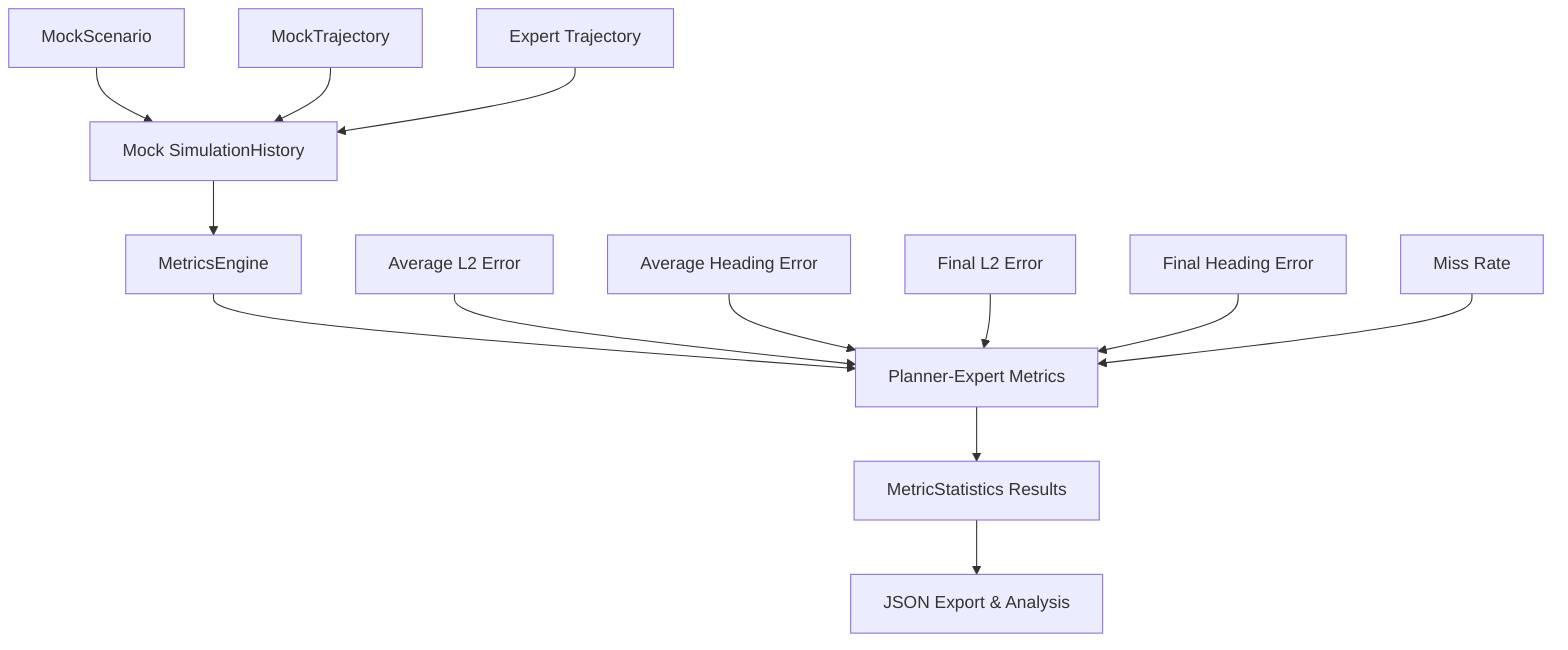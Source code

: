 graph TD
    A[Mock SimulationHistory] --> B[MetricsEngine]
    B --> C[Planner-Expert Metrics]
    C --> D[MetricStatistics Results]
    D --> E[JSON Export & Analysis]
    
    A1[MockScenario] --> A
    A2[MockTrajectory] --> A
    A3[Expert Trajectory] --> A
    
    C1[Average L2 Error] --> C
    C2[Average Heading Error] --> C
    C3[Final L2 Error] --> C
    C4[Final Heading Error] --> C
    C5[Miss Rate] --> C